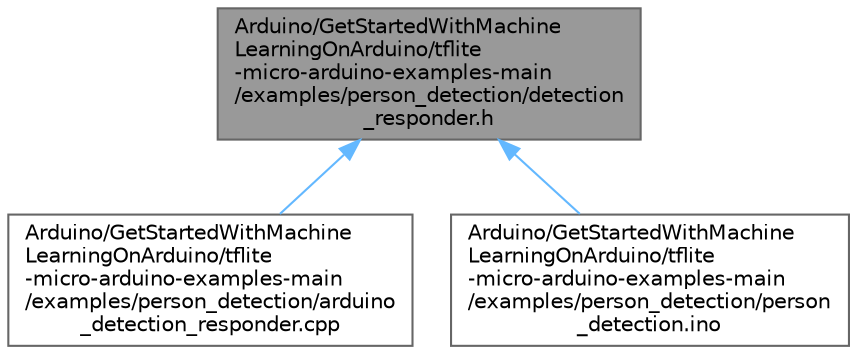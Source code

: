 digraph "Arduino/GetStartedWithMachineLearningOnArduino/tflite-micro-arduino-examples-main/examples/person_detection/detection_responder.h"
{
 // LATEX_PDF_SIZE
  bgcolor="transparent";
  edge [fontname=Helvetica,fontsize=10,labelfontname=Helvetica,labelfontsize=10];
  node [fontname=Helvetica,fontsize=10,shape=box,height=0.2,width=0.4];
  Node1 [id="Node000001",label="Arduino/GetStartedWithMachine\lLearningOnArduino/tflite\l-micro-arduino-examples-main\l/examples/person_detection/detection\l_responder.h",height=0.2,width=0.4,color="gray40", fillcolor="grey60", style="filled", fontcolor="black",tooltip=" "];
  Node1 -> Node2 [id="edge1_Node000001_Node000002",dir="back",color="steelblue1",style="solid",tooltip=" "];
  Node2 [id="Node000002",label="Arduino/GetStartedWithMachine\lLearningOnArduino/tflite\l-micro-arduino-examples-main\l/examples/person_detection/arduino\l_detection_responder.cpp",height=0.2,width=0.4,color="grey40", fillcolor="white", style="filled",URL="$arduino__detection__responder_8cpp.html",tooltip=" "];
  Node1 -> Node3 [id="edge2_Node000001_Node000003",dir="back",color="steelblue1",style="solid",tooltip=" "];
  Node3 [id="Node000003",label="Arduino/GetStartedWithMachine\lLearningOnArduino/tflite\l-micro-arduino-examples-main\l/examples/person_detection/person\l_detection.ino",height=0.2,width=0.4,color="grey40", fillcolor="white", style="filled",URL="$person__detection_8ino.html",tooltip=" "];
}
